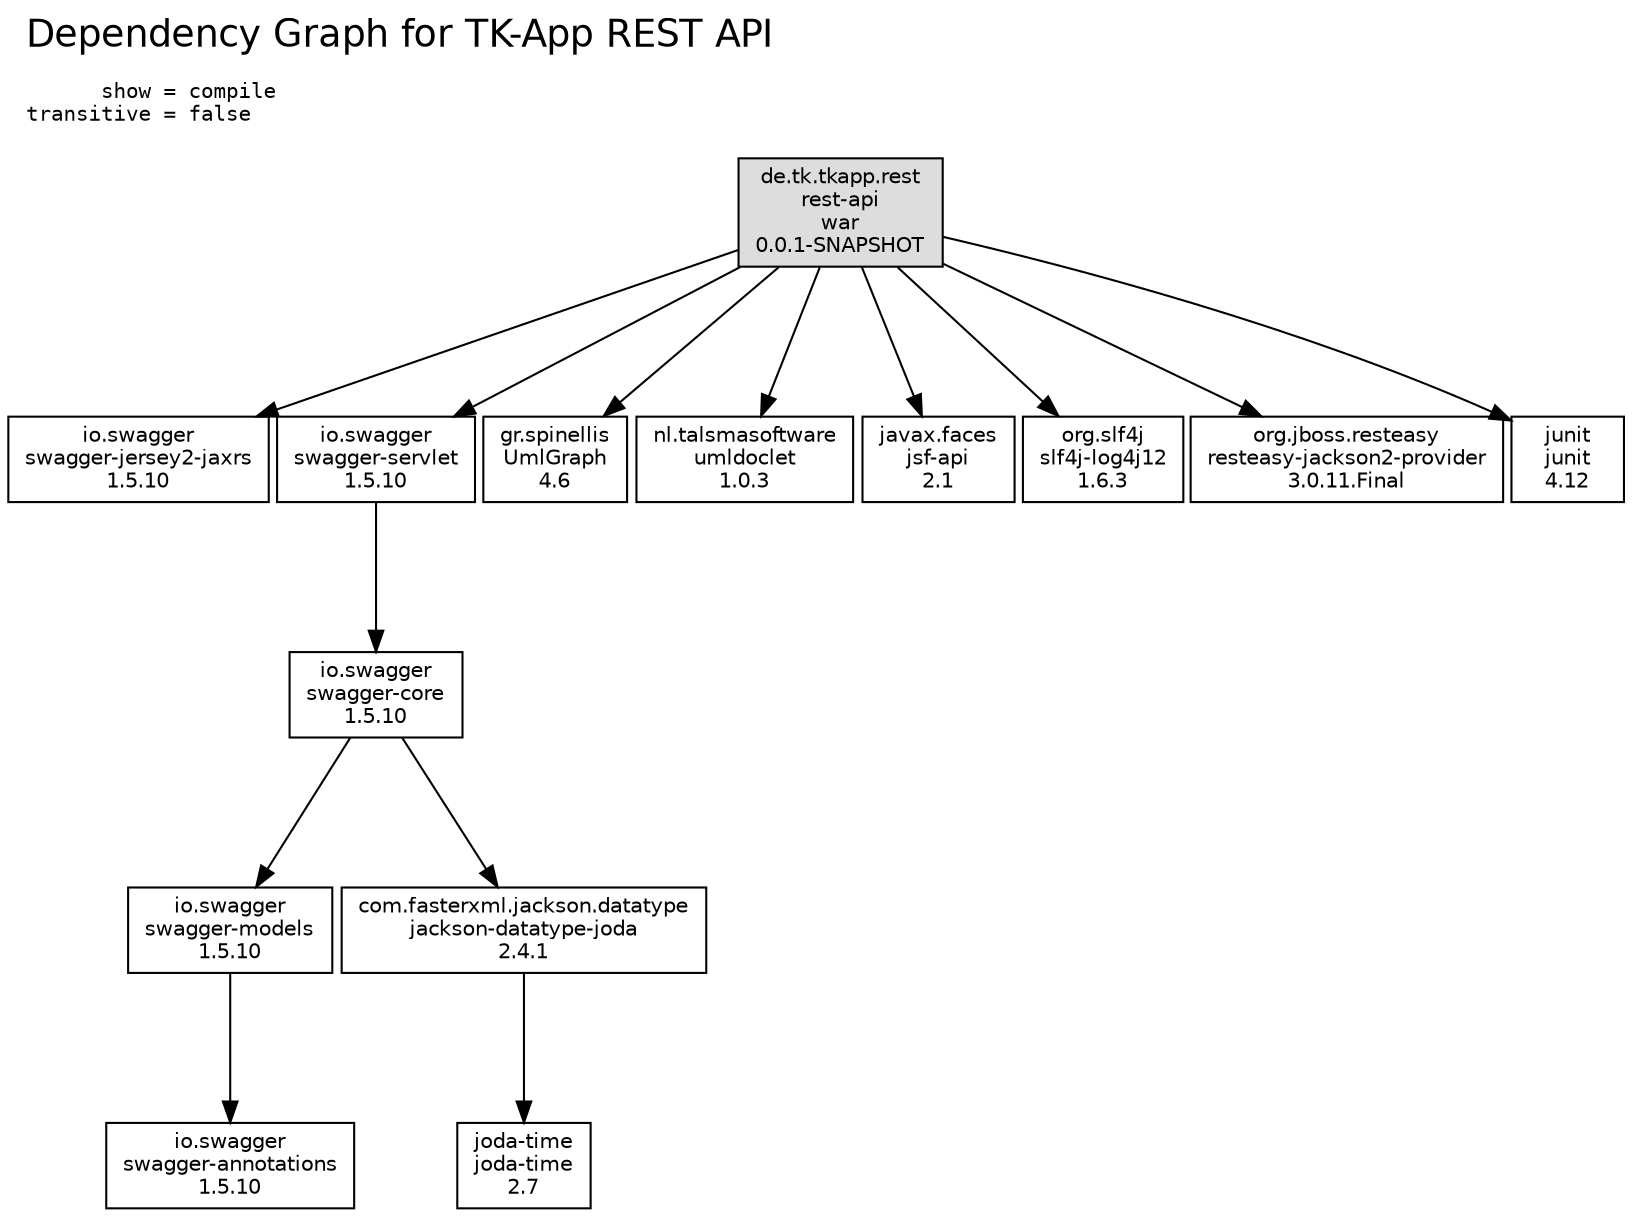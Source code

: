 digraph dependencies {

  graph [ label=<<table border="0" cellpadding="0" cellspacing="0"><tr><td>Dependency Graph for TK-App REST API</td></tr><tr><td><font color="black" face="Courier" point-size="10"> </font></td></tr><tr><td align="LEFT"><font color="black" face="Courier" point-size="10">      show = compile</font></td></tr><tr><td align="LEFT"><font color="black" face="Courier" point-size="10">transitive = false</font></td></tr><tr><td><font color="black" face="Courier" point-size="10"> </font></td></tr></table>> labeljust="l" labelloc="t" fontsize="18" fontname="Helvetica" ranksep="1" rankdir="TB" nodesep=".05" ];
  node [ fontsize="10" fontname="Helvetica" shape="rectangle" ];
  edge [ fontsize="10" fontname="Helvetica" ];

  "0" [
    fontsize="10"
    label="de.tk.tkapp.rest\nrest-api\nwar\n0.0.1-SNAPSHOT"
    color="black"
    fontcolor="black"
    fillcolor="#dddddd"
    style="solid,filled"
  ];
  "1" [
    fontsize="10"
    label="io.swagger\nswagger-core\n1.5.10"
    color="black"
    fontcolor="black"
    fillcolor="white"
    style="solid,filled"
  ];
  "14" [
    fontsize="10"
    label="io.swagger\nswagger-models\n1.5.10"
    color="black"
    fontcolor="black"
    fillcolor="white"
    style="solid,filled"
  ];
  "18" [
    fontsize="10"
    label="io.swagger\nswagger-annotations\n1.5.10"
    color="black"
    fontcolor="black"
    fillcolor="white"
    style="solid,filled"
  ];
  "19" [
    fontsize="10"
    label="io.swagger\nswagger-jersey2-jaxrs\n1.5.10"
    color="black"
    fontcolor="black"
    fillcolor="white"
    style="solid,filled"
  ];
  "34" [
    fontsize="10"
    label="io.swagger\nswagger-servlet\n1.5.10"
    color="black"
    fontcolor="black"
    fillcolor="white"
    style="solid,filled"
  ];
  "41" [
    fontsize="10"
    label="gr.spinellis\nUmlGraph\n4.6"
    color="black"
    fontcolor="black"
    fillcolor="white"
    style="solid,filled"
  ];
  "42" [
    fontsize="10"
    label="nl.talsmasoftware\numldoclet\n1.0.3"
    color="black"
    fontcolor="black"
    fillcolor="white"
    style="solid,filled"
  ];
  "44" [
    fontsize="10"
    label="javax.faces\njsf-api\n2.1"
    color="black"
    fontcolor="black"
    fillcolor="white"
    style="solid,filled"
  ];
  "45" [
    fontsize="10"
    label="org.slf4j\nslf4j-log4j12\n1.6.3"
    color="black"
    fontcolor="black"
    fillcolor="white"
    style="solid,filled"
  ];
  "81" [
    fontsize="10"
    label="org.jboss.resteasy\nresteasy-jackson2-provider\n3.0.11.Final"
    color="black"
    fontcolor="black"
    fillcolor="white"
    style="solid,filled"
  ];
  "95" [
    fontsize="10"
    label="com.fasterxml.jackson.datatype\njackson-datatype-joda\n2.4.1"
    color="black"
    fontcolor="black"
    fillcolor="white"
    style="solid,filled"
  ];
  "100" [
    fontsize="10"
    label="joda-time\njoda-time\n2.7"
    color="black"
    fontcolor="black"
    fillcolor="white"
    style="solid,filled"
  ];
  "101" [
    fontsize="10"
    label="junit\njunit\n4.12"
    color="black"
    fontcolor="black"
    fillcolor="white"
    style="solid,filled"
  ];

  "0" -> "19" [
    label=""
    style="solid"
    color="black"
    fontcolor="black"
    weight="1.0"
  ];
  "0" -> "34" [
    label=""
    style="solid"
    color="black"
    fontcolor="black"
    weight="1.0"
  ];
  "0" -> "41" [
    label=""
    style="solid"
    color="black"
    fontcolor="black"
    weight="1.0"
  ];
  "0" -> "42" [
    label=""
    style="solid"
    color="black"
    fontcolor="black"
    weight="1.0"
  ];
  "0" -> "44" [
    label=""
    style="solid"
    color="black"
    fontcolor="black"
    weight="1.0"
  ];
  "0" -> "45" [
    label=""
    style="solid"
    color="black"
    fontcolor="black"
    weight="1.0"
  ];
  "0" -> "81" [
    label=""
    style="solid"
    color="black"
    fontcolor="black"
    weight="1.0"
  ];
  "0" -> "101" [
    label=""
    style="solid"
    color="black"
    fontcolor="black"
    weight="1.0"
  ];
  "1" -> "14" [
    label=""
    style="solid"
    color="black"
    fontcolor="black"
    weight="1.0"
  ];
  "1" -> "95" [
    label=""
    style="solid"
    color="black"
    fontcolor="black"
    weight="1.0"
  ];
  "14" -> "18" [
    label=""
    style="solid"
    color="black"
    fontcolor="black"
    weight="1.0"
  ];
  "34" -> "1" [
    label=""
    style="solid"
    color="black"
    fontcolor="black"
    weight="1.0"
  ];
  "95" -> "100" [
    label=""
    style="solid"
    color="black"
    fontcolor="black"
    weight="1.0"
  ];
}
